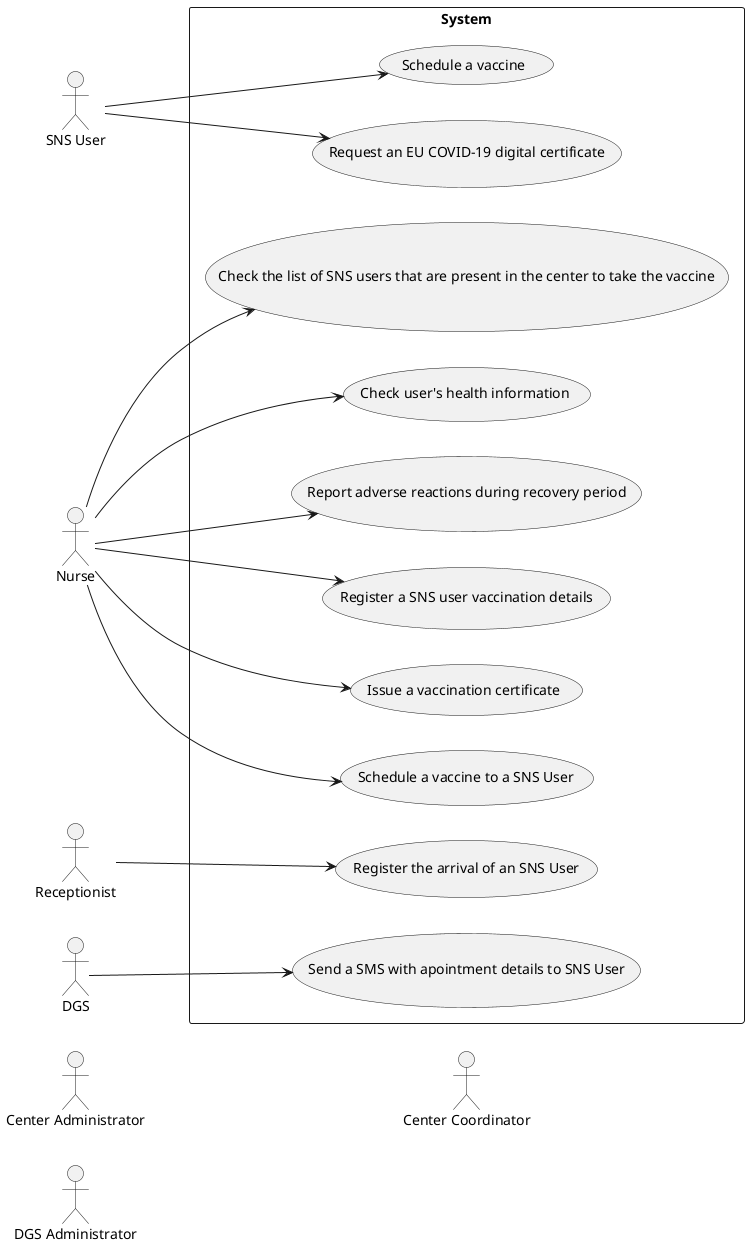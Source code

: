@startuml UCD

left to right direction

actor "SNS User" as user
actor "Nurse" as nurse
actor "Receptionist" as recept
actor "Center Administrator" as cadmin
actor "DGS Administrator" as dgsadmin
actor "Center Coordinator" as coordinator
actor "DGS" as dgs

rectangle System {
  usecase "Register the arrival of an SNS User" as UC10
  usecase "Schedule a vaccine" as UC01
  usecase "Request an EU COVID-19 digital certificate" as UC02
  usecase "Send a SMS with apointment details to SNS User" as UC03
  usecase "Issue a vaccination certificate" as UC04
  usecase "Schedule a vaccine to a SNS User" as UC05
  usecase "Check the list of SNS users that are present in the center to take the vaccine" as UC06
  usecase "Check user's health information" as UC07
  usecase "Report adverse reactions during recovery period" as UC08
  usecase "Register a SNS user vaccination details" as UC09

}

user --> UC01
user --> UC02
dgs --> UC03
nurse --> UC04
nurse --> UC05
nurse --> UC06
nurse --> UC07
nurse --> UC08
nurse --> UC09
recept --> UC10


@enduml
